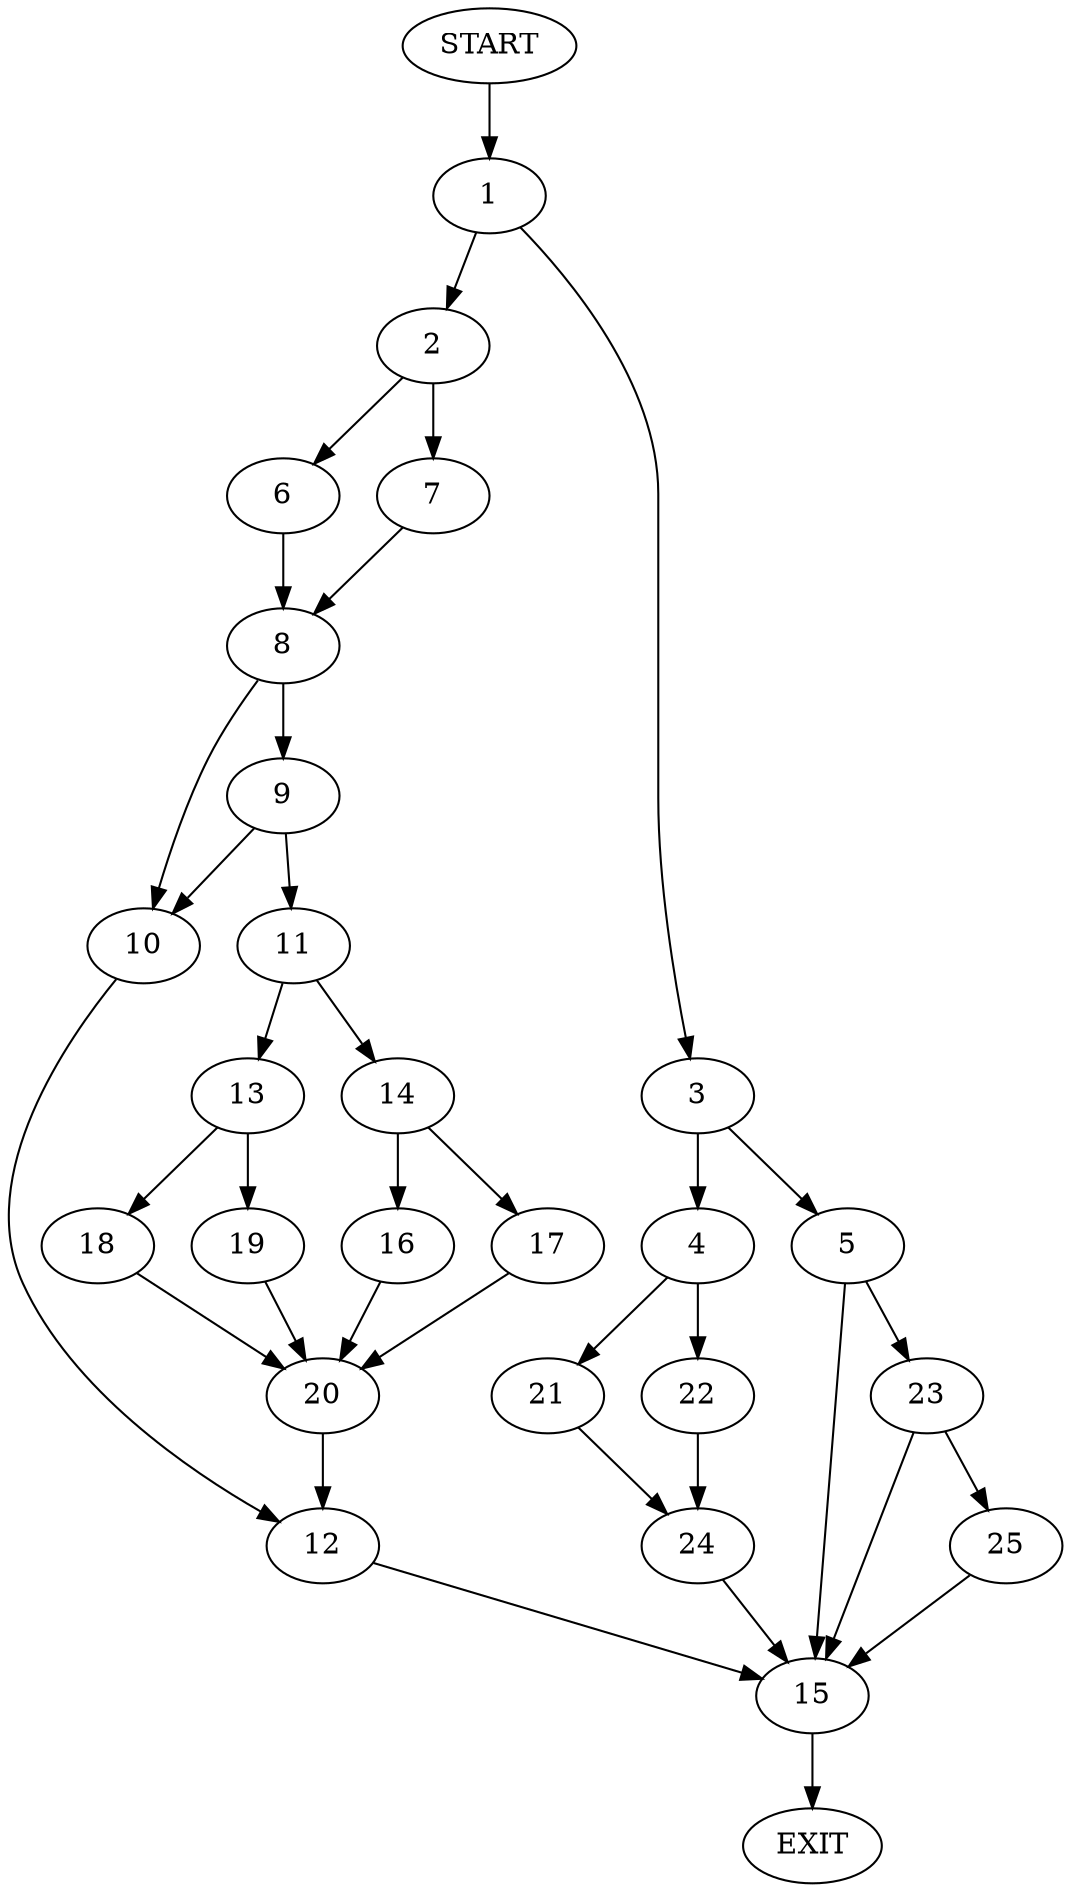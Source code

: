 digraph {
0 [label="START"]
26 [label="EXIT"]
0 -> 1
1 -> 2
1 -> 3
3 -> 4
3 -> 5
2 -> 6
2 -> 7
7 -> 8
6 -> 8
8 -> 9
8 -> 10
9 -> 10
9 -> 11
10 -> 12
11 -> 13
11 -> 14
12 -> 15
14 -> 16
14 -> 17
13 -> 18
13 -> 19
18 -> 20
19 -> 20
20 -> 12
16 -> 20
17 -> 20
15 -> 26
4 -> 21
4 -> 22
5 -> 15
5 -> 23
21 -> 24
22 -> 24
24 -> 15
23 -> 15
23 -> 25
25 -> 15
}
